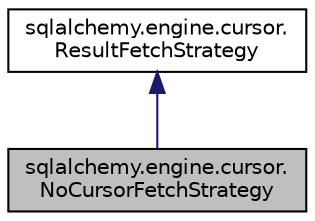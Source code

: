 digraph "sqlalchemy.engine.cursor.NoCursorFetchStrategy"
{
 // LATEX_PDF_SIZE
  edge [fontname="Helvetica",fontsize="10",labelfontname="Helvetica",labelfontsize="10"];
  node [fontname="Helvetica",fontsize="10",shape=record];
  Node1 [label="sqlalchemy.engine.cursor.\lNoCursorFetchStrategy",height=0.2,width=0.4,color="black", fillcolor="grey75", style="filled", fontcolor="black",tooltip=" "];
  Node2 -> Node1 [dir="back",color="midnightblue",fontsize="10",style="solid",fontname="Helvetica"];
  Node2 [label="sqlalchemy.engine.cursor.\lResultFetchStrategy",height=0.2,width=0.4,color="black", fillcolor="white", style="filled",URL="$classsqlalchemy_1_1engine_1_1cursor_1_1ResultFetchStrategy.html",tooltip=" "];
}
